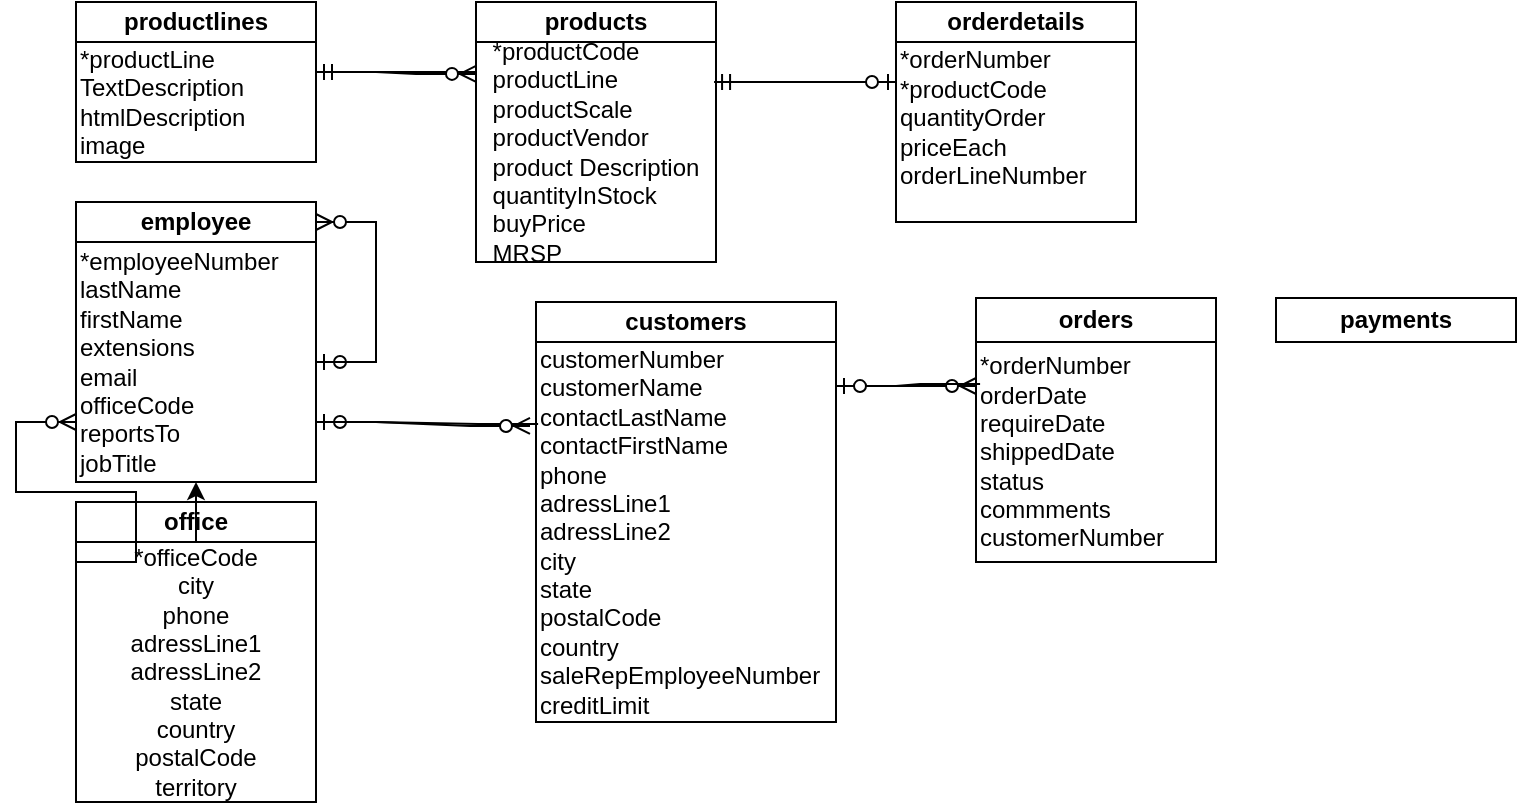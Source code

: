 <mxfile version="20.6.0" type="github">
  <diagram id="mP2tKTFAPKDZfF3baMP0" name="Page-1">
    <mxGraphModel dx="867" dy="460" grid="1" gridSize="10" guides="1" tooltips="1" connect="1" arrows="1" fold="1" page="1" pageScale="1" pageWidth="850" pageHeight="1100" math="0" shadow="0">
      <root>
        <mxCell id="0" />
        <mxCell id="1" parent="0" />
        <mxCell id="eOpzTa6bMAsp1LnW_9zD-1" value="&lt;b&gt;productlines&lt;/b&gt;" style="rounded=0;whiteSpace=wrap;html=1;" vertex="1" parent="1">
          <mxGeometry x="60" y="10" width="120" height="20" as="geometry" />
        </mxCell>
        <mxCell id="eOpzTa6bMAsp1LnW_9zD-2" value="&lt;div align=&quot;left&quot;&gt;*productLine&lt;/div&gt;&lt;div align=&quot;left&quot;&gt;TextDescription&lt;/div&gt;&lt;div align=&quot;left&quot;&gt;htmlDescription&lt;/div&gt;&lt;div align=&quot;left&quot;&gt;image&lt;br&gt;&lt;/div&gt;" style="rounded=0;whiteSpace=wrap;html=1;align=left;" vertex="1" parent="1">
          <mxGeometry x="60" y="30" width="120" height="60" as="geometry" />
        </mxCell>
        <mxCell id="eOpzTa6bMAsp1LnW_9zD-15" value="" style="edgeStyle=entityRelationEdgeStyle;fontSize=12;html=1;endArrow=ERmandOne;rounded=0;entryX=1;entryY=0.25;entryDx=0;entryDy=0;" edge="1" parent="1" target="eOpzTa6bMAsp1LnW_9zD-2">
          <mxGeometry width="100" height="100" relative="1" as="geometry">
            <mxPoint x="260" y="45" as="sourcePoint" />
            <mxPoint x="190" y="30" as="targetPoint" />
          </mxGeometry>
        </mxCell>
        <mxCell id="eOpzTa6bMAsp1LnW_9zD-16" value="&lt;div align=&quot;left&quot;&gt;*productCode&lt;/div&gt;&lt;div align=&quot;left&quot;&gt;productLine&lt;/div&gt;&lt;div align=&quot;left&quot;&gt;productScale&lt;/div&gt;&lt;div align=&quot;left&quot;&gt;productVendor&lt;/div&gt;&lt;div align=&quot;left&quot;&gt;product Description&lt;/div&gt;&lt;div align=&quot;left&quot;&gt;quantityInStock&lt;/div&gt;&lt;div align=&quot;left&quot;&gt;buyPrice&lt;b&gt;&lt;br&gt;&lt;/b&gt;&lt;/div&gt;&lt;div align=&quot;left&quot;&gt;MRSP&lt;b&gt;&lt;br&gt;&lt;/b&gt;&lt;/div&gt;" style="rounded=0;whiteSpace=wrap;html=1;" vertex="1" parent="1">
          <mxGeometry x="260" y="30" width="120" height="110" as="geometry" />
        </mxCell>
        <mxCell id="eOpzTa6bMAsp1LnW_9zD-18" value="&lt;b&gt;products&lt;/b&gt;" style="rounded=0;whiteSpace=wrap;html=1;" vertex="1" parent="1">
          <mxGeometry x="260" y="10" width="120" height="20" as="geometry" />
        </mxCell>
        <mxCell id="eOpzTa6bMAsp1LnW_9zD-19" value="&lt;b&gt;orderdetails&lt;/b&gt;" style="rounded=0;whiteSpace=wrap;html=1;" vertex="1" parent="1">
          <mxGeometry x="470" y="10" width="120" height="20" as="geometry" />
        </mxCell>
        <mxCell id="eOpzTa6bMAsp1LnW_9zD-20" value="&lt;div align=&quot;left&quot;&gt;*orderNumber&lt;/div&gt;&lt;div align=&quot;left&quot;&gt;*productCode&lt;/div&gt;&lt;div align=&quot;left&quot;&gt;quantityOrder&lt;/div&gt;&lt;div align=&quot;left&quot;&gt;priceEach&lt;/div&gt;&lt;div align=&quot;left&quot;&gt;orderLineNumber&lt;br&gt;&lt;/div&gt;&lt;div align=&quot;left&quot;&gt;&lt;br&gt;&lt;/div&gt;" style="rounded=0;whiteSpace=wrap;html=1;align=left;" vertex="1" parent="1">
          <mxGeometry x="470" y="30" width="120" height="90" as="geometry" />
        </mxCell>
        <mxCell id="eOpzTa6bMAsp1LnW_9zD-21" value="" style="edgeStyle=entityRelationEdgeStyle;fontSize=12;html=1;endArrow=ERzeroToMany;endFill=1;rounded=0;exitX=1;exitY=0.25;exitDx=0;exitDy=0;entryX=0;entryY=0.145;entryDx=0;entryDy=0;entryPerimeter=0;" edge="1" parent="1" source="eOpzTa6bMAsp1LnW_9zD-2" target="eOpzTa6bMAsp1LnW_9zD-16">
          <mxGeometry width="100" height="100" relative="1" as="geometry">
            <mxPoint x="330" y="260" as="sourcePoint" />
            <mxPoint x="430" y="160" as="targetPoint" />
          </mxGeometry>
        </mxCell>
        <mxCell id="eOpzTa6bMAsp1LnW_9zD-22" value="" style="edgeStyle=entityRelationEdgeStyle;fontSize=12;html=1;endArrow=ERmandOne;rounded=0;entryX=0.992;entryY=0.182;entryDx=0;entryDy=0;entryPerimeter=0;" edge="1" parent="1" target="eOpzTa6bMAsp1LnW_9zD-16">
          <mxGeometry width="100" height="100" relative="1" as="geometry">
            <mxPoint x="440" y="50" as="sourcePoint" />
            <mxPoint x="430" y="160" as="targetPoint" />
          </mxGeometry>
        </mxCell>
        <mxCell id="eOpzTa6bMAsp1LnW_9zD-25" value="" style="edgeStyle=entityRelationEdgeStyle;fontSize=12;html=1;endArrow=ERzeroToOne;endFill=1;rounded=0;" edge="1" parent="1">
          <mxGeometry width="100" height="100" relative="1" as="geometry">
            <mxPoint x="390" y="50" as="sourcePoint" />
            <mxPoint x="470" y="50" as="targetPoint" />
          </mxGeometry>
        </mxCell>
        <mxCell id="eOpzTa6bMAsp1LnW_9zD-26" value="&lt;b&gt;employee&lt;/b&gt;" style="rounded=0;whiteSpace=wrap;html=1;" vertex="1" parent="1">
          <mxGeometry x="60" y="110" width="120" height="20" as="geometry" />
        </mxCell>
        <mxCell id="eOpzTa6bMAsp1LnW_9zD-27" value="&lt;div align=&quot;left&quot;&gt;*employeeNumber&lt;/div&gt;&lt;div align=&quot;left&quot;&gt;lastName&lt;/div&gt;&lt;div align=&quot;left&quot;&gt;firstName&lt;/div&gt;&lt;div align=&quot;left&quot;&gt;extensions&lt;/div&gt;&lt;div align=&quot;left&quot;&gt;email&lt;/div&gt;&lt;div align=&quot;left&quot;&gt;officeCode&lt;/div&gt;&lt;div align=&quot;left&quot;&gt;reportsTo&lt;/div&gt;&lt;div align=&quot;left&quot;&gt;jobTitle&lt;br&gt;&lt;/div&gt;" style="rounded=0;whiteSpace=wrap;html=1;align=left;" vertex="1" parent="1">
          <mxGeometry x="60" y="130" width="120" height="120" as="geometry" />
        </mxCell>
        <mxCell id="eOpzTa6bMAsp1LnW_9zD-28" value="" style="edgeStyle=entityRelationEdgeStyle;fontSize=12;html=1;endArrow=ERzeroToOne;endFill=1;rounded=0;exitX=1;exitY=0.5;exitDx=0;exitDy=0;entryX=1;entryY=0.5;entryDx=0;entryDy=0;" edge="1" parent="1" source="eOpzTa6bMAsp1LnW_9zD-26" target="eOpzTa6bMAsp1LnW_9zD-27">
          <mxGeometry width="100" height="100" relative="1" as="geometry">
            <mxPoint x="330" y="260" as="sourcePoint" />
            <mxPoint x="180" y="190" as="targetPoint" />
          </mxGeometry>
        </mxCell>
        <mxCell id="eOpzTa6bMAsp1LnW_9zD-31" value="" style="edgeStyle=entityRelationEdgeStyle;fontSize=12;html=1;endArrow=ERzeroToMany;endFill=1;rounded=0;entryX=1;entryY=0.5;entryDx=0;entryDy=0;" edge="1" parent="1" target="eOpzTa6bMAsp1LnW_9zD-26">
          <mxGeometry width="100" height="100" relative="1" as="geometry">
            <mxPoint x="180" y="190" as="sourcePoint" />
            <mxPoint x="430" y="160" as="targetPoint" />
          </mxGeometry>
        </mxCell>
        <mxCell id="eOpzTa6bMAsp1LnW_9zD-33" value="&lt;b&gt;customers&lt;/b&gt;" style="rounded=0;whiteSpace=wrap;html=1;" vertex="1" parent="1">
          <mxGeometry x="290" y="160" width="150" height="20" as="geometry" />
        </mxCell>
        <mxCell id="eOpzTa6bMAsp1LnW_9zD-34" value="&lt;div align=&quot;left&quot;&gt;customerNumber&lt;/div&gt;&lt;div align=&quot;left&quot;&gt;customerName&lt;/div&gt;&lt;div align=&quot;left&quot;&gt;contactLastName&lt;/div&gt;&lt;div align=&quot;left&quot;&gt;contactFirstName&lt;/div&gt;&lt;div align=&quot;left&quot;&gt;phone&lt;/div&gt;&lt;div align=&quot;left&quot;&gt;adressLine1&lt;/div&gt;&lt;div align=&quot;left&quot;&gt;adressLine2&lt;/div&gt;&lt;div align=&quot;left&quot;&gt;city&lt;/div&gt;&lt;div align=&quot;left&quot;&gt;state&lt;/div&gt;&lt;div align=&quot;left&quot;&gt;postalCode&lt;/div&gt;&lt;div align=&quot;left&quot;&gt;country&lt;/div&gt;&lt;div align=&quot;left&quot;&gt;saleRepEmployeeNumber&lt;/div&gt;&lt;div align=&quot;left&quot;&gt;creditLimit&lt;br&gt;&lt;/div&gt;" style="rounded=0;whiteSpace=wrap;html=1;align=left;" vertex="1" parent="1">
          <mxGeometry x="290" y="180" width="150" height="190" as="geometry" />
        </mxCell>
        <mxCell id="eOpzTa6bMAsp1LnW_9zD-37" value="" style="edgeStyle=entityRelationEdgeStyle;fontSize=12;html=1;endArrow=ERzeroToOne;endFill=1;rounded=0;entryX=1;entryY=0.75;entryDx=0;entryDy=0;exitX=0.007;exitY=0.216;exitDx=0;exitDy=0;exitPerimeter=0;" edge="1" parent="1" source="eOpzTa6bMAsp1LnW_9zD-34" target="eOpzTa6bMAsp1LnW_9zD-27">
          <mxGeometry width="100" height="100" relative="1" as="geometry">
            <mxPoint x="320" y="260" as="sourcePoint" />
            <mxPoint x="420" y="160" as="targetPoint" />
          </mxGeometry>
        </mxCell>
        <mxCell id="eOpzTa6bMAsp1LnW_9zD-38" value="" style="edgeStyle=entityRelationEdgeStyle;fontSize=12;html=1;endArrow=ERzeroToMany;endFill=1;rounded=0;entryX=-0.02;entryY=0.221;entryDx=0;entryDy=0;entryPerimeter=0;" edge="1" parent="1" target="eOpzTa6bMAsp1LnW_9zD-34">
          <mxGeometry width="100" height="100" relative="1" as="geometry">
            <mxPoint x="180" y="220" as="sourcePoint" />
            <mxPoint x="420" y="160" as="targetPoint" />
          </mxGeometry>
        </mxCell>
        <mxCell id="eOpzTa6bMAsp1LnW_9zD-40" value="&lt;b&gt;orders&lt;/b&gt;" style="rounded=0;whiteSpace=wrap;html=1;" vertex="1" parent="1">
          <mxGeometry x="510" y="158" width="120" height="22" as="geometry" />
        </mxCell>
        <mxCell id="eOpzTa6bMAsp1LnW_9zD-41" value="&lt;div align=&quot;left&quot;&gt;*orderNumber&lt;/div&gt;&lt;div align=&quot;left&quot;&gt;orderDate&lt;/div&gt;&lt;div align=&quot;left&quot;&gt;requireDate&lt;/div&gt;&lt;div align=&quot;left&quot;&gt;shippedDate&lt;/div&gt;&lt;div align=&quot;left&quot;&gt;status&lt;/div&gt;&lt;div align=&quot;left&quot;&gt;commments&lt;/div&gt;&lt;div align=&quot;left&quot;&gt;customerNumber&lt;br&gt;&lt;/div&gt;" style="rounded=0;whiteSpace=wrap;html=1;align=left;" vertex="1" parent="1">
          <mxGeometry x="510" y="180" width="120" height="110" as="geometry" />
        </mxCell>
        <mxCell id="eOpzTa6bMAsp1LnW_9zD-42" value="" style="edgeStyle=entityRelationEdgeStyle;fontSize=12;html=1;endArrow=ERzeroToMany;endFill=1;rounded=0;entryX=0;entryY=0.2;entryDx=0;entryDy=0;entryPerimeter=0;" edge="1" parent="1" target="eOpzTa6bMAsp1LnW_9zD-41">
          <mxGeometry width="100" height="100" relative="1" as="geometry">
            <mxPoint x="440" y="202" as="sourcePoint" />
            <mxPoint x="490" y="201.99" as="targetPoint" />
          </mxGeometry>
        </mxCell>
        <mxCell id="eOpzTa6bMAsp1LnW_9zD-44" value="" style="edgeStyle=entityRelationEdgeStyle;fontSize=12;html=1;endArrow=ERzeroToOne;endFill=1;rounded=0;entryX=1;entryY=0.116;entryDx=0;entryDy=0;entryPerimeter=0;exitX=0.017;exitY=0.191;exitDx=0;exitDy=0;exitPerimeter=0;" edge="1" parent="1" source="eOpzTa6bMAsp1LnW_9zD-41" target="eOpzTa6bMAsp1LnW_9zD-34">
          <mxGeometry width="100" height="100" relative="1" as="geometry">
            <mxPoint x="320" y="260" as="sourcePoint" />
            <mxPoint x="420" y="160" as="targetPoint" />
          </mxGeometry>
        </mxCell>
        <mxCell id="eOpzTa6bMAsp1LnW_9zD-45" value="&lt;b&gt;office&lt;/b&gt;" style="rounded=0;whiteSpace=wrap;html=1;" vertex="1" parent="1">
          <mxGeometry x="60" y="260" width="120" height="20" as="geometry" />
        </mxCell>
        <mxCell id="eOpzTa6bMAsp1LnW_9zD-48" value="" style="edgeStyle=orthogonalEdgeStyle;rounded=0;orthogonalLoop=1;jettySize=auto;html=1;" edge="1" parent="1" source="eOpzTa6bMAsp1LnW_9zD-46" target="eOpzTa6bMAsp1LnW_9zD-27">
          <mxGeometry relative="1" as="geometry" />
        </mxCell>
        <mxCell id="eOpzTa6bMAsp1LnW_9zD-46" value="&lt;div&gt;*officeCode&lt;/div&gt;&lt;div&gt;city&lt;/div&gt;&lt;div&gt;phone&lt;/div&gt;&lt;div&gt;adressLine1&lt;/div&gt;&lt;div&gt;adressLine2&lt;/div&gt;&lt;div&gt;state&lt;/div&gt;&lt;div&gt;country&lt;/div&gt;&lt;div&gt;postalCode&lt;/div&gt;&lt;div&gt;territory&lt;br&gt;&lt;/div&gt;" style="rounded=0;whiteSpace=wrap;html=1;" vertex="1" parent="1">
          <mxGeometry x="60" y="280" width="120" height="130" as="geometry" />
        </mxCell>
        <mxCell id="eOpzTa6bMAsp1LnW_9zD-47" value="&lt;b&gt;payments&lt;/b&gt;" style="rounded=0;whiteSpace=wrap;html=1;" vertex="1" parent="1">
          <mxGeometry x="660" y="158" width="120" height="22" as="geometry" />
        </mxCell>
        <mxCell id="eOpzTa6bMAsp1LnW_9zD-54" value="" style="edgeStyle=entityRelationEdgeStyle;fontSize=12;html=1;endArrow=ERzeroToMany;endFill=1;rounded=0;entryX=1;entryY=0.5;entryDx=0;entryDy=0;" edge="1" parent="1">
          <mxGeometry width="100" height="100" relative="1" as="geometry">
            <mxPoint x="60" y="290" as="sourcePoint" />
            <mxPoint x="60" y="220" as="targetPoint" />
          </mxGeometry>
        </mxCell>
      </root>
    </mxGraphModel>
  </diagram>
</mxfile>
